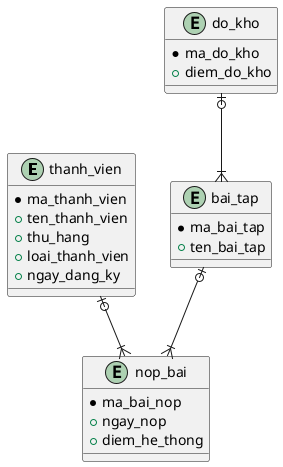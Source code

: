 @startuml

entity "thanh_vien" as thanh_vien {
 * ma_thanh_vien
 + ten_thanh_vien
 + thu_hang
 + loai_thanh_vien
 + ngay_dang_ky
}

entity "bai_tap" as bai_tap {
 * ma_bai_tap
 + ten_bai_tap
}

entity "do_kho" as do_kho {
 * ma_do_kho
 + diem_do_kho
}

entity "nop_bai" as nop_bai {
 * ma_bai_nop
 + ngay_nop
 + diem_he_thong
}

do_kho |o--|{ bai_tap

thanh_vien |o--|{ nop_bai

bai_tap |o--|{ nop_bai

@enduml